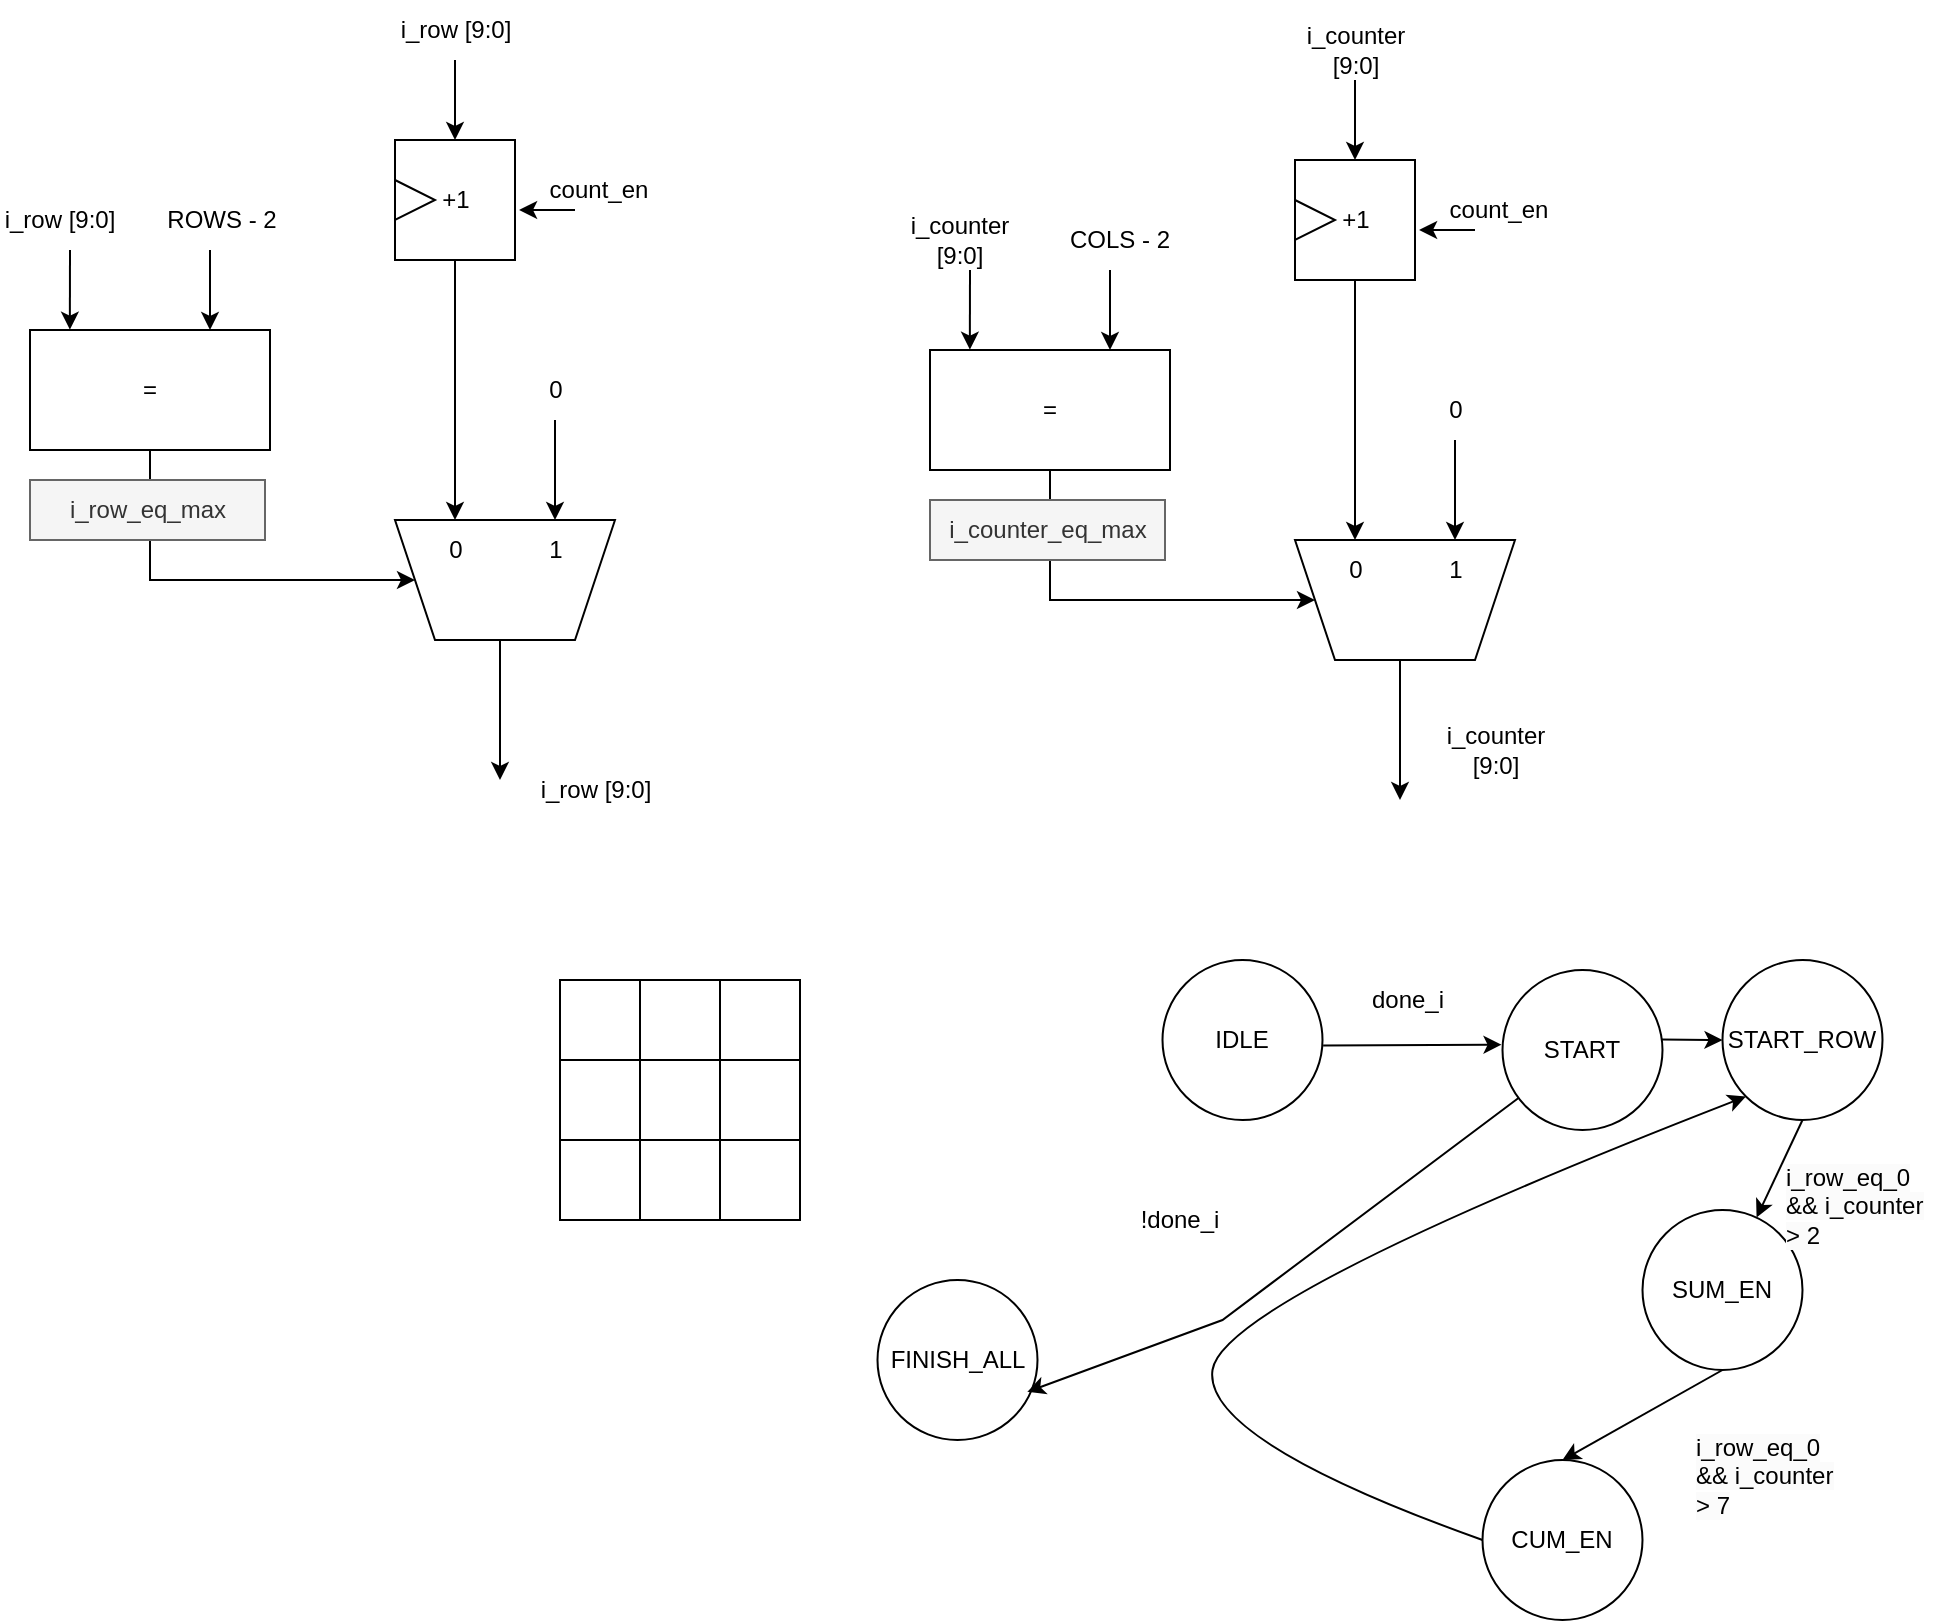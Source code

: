 <mxfile version="26.0.3">
  <diagram name="Page-1" id="4kEPfgqW-0Mosg0hXnUj">
    <mxGraphModel dx="2537" dy="1931" grid="1" gridSize="10" guides="1" tooltips="1" connect="1" arrows="1" fold="1" page="1" pageScale="1" pageWidth="850" pageHeight="1100" math="0" shadow="0">
      <root>
        <mxCell id="0" />
        <mxCell id="1" parent="0" />
        <mxCell id="Ab2rAUgQnM5hvADi2GFk-1" value="" style="rounded=0;whiteSpace=wrap;html=1;" vertex="1" parent="1">
          <mxGeometry x="80" y="360" width="40" height="40" as="geometry" />
        </mxCell>
        <mxCell id="Ab2rAUgQnM5hvADi2GFk-2" value="" style="rounded=0;whiteSpace=wrap;html=1;" vertex="1" parent="1">
          <mxGeometry x="80" y="400" width="40" height="40" as="geometry" />
        </mxCell>
        <mxCell id="Ab2rAUgQnM5hvADi2GFk-3" value="" style="rounded=0;whiteSpace=wrap;html=1;" vertex="1" parent="1">
          <mxGeometry x="80" y="440" width="40" height="40" as="geometry" />
        </mxCell>
        <mxCell id="Ab2rAUgQnM5hvADi2GFk-4" value="" style="rounded=0;whiteSpace=wrap;html=1;" vertex="1" parent="1">
          <mxGeometry x="120" y="360" width="40" height="40" as="geometry" />
        </mxCell>
        <mxCell id="Ab2rAUgQnM5hvADi2GFk-5" value="" style="rounded=0;whiteSpace=wrap;html=1;" vertex="1" parent="1">
          <mxGeometry x="120" y="400" width="40" height="40" as="geometry" />
        </mxCell>
        <mxCell id="Ab2rAUgQnM5hvADi2GFk-6" value="" style="rounded=0;whiteSpace=wrap;html=1;" vertex="1" parent="1">
          <mxGeometry x="120" y="440" width="40" height="40" as="geometry" />
        </mxCell>
        <mxCell id="Ab2rAUgQnM5hvADi2GFk-7" value="" style="rounded=0;whiteSpace=wrap;html=1;" vertex="1" parent="1">
          <mxGeometry x="160" y="360" width="40" height="40" as="geometry" />
        </mxCell>
        <mxCell id="Ab2rAUgQnM5hvADi2GFk-8" value="" style="rounded=0;whiteSpace=wrap;html=1;" vertex="1" parent="1">
          <mxGeometry x="160" y="400" width="40" height="40" as="geometry" />
        </mxCell>
        <mxCell id="Ab2rAUgQnM5hvADi2GFk-9" value="" style="rounded=0;whiteSpace=wrap;html=1;" vertex="1" parent="1">
          <mxGeometry x="160" y="440" width="40" height="40" as="geometry" />
        </mxCell>
        <mxCell id="Ab2rAUgQnM5hvADi2GFk-10" value="=" style="rounded=0;whiteSpace=wrap;html=1;" vertex="1" parent="1">
          <mxGeometry x="265" y="45" width="120" height="60" as="geometry" />
        </mxCell>
        <mxCell id="Ab2rAUgQnM5hvADi2GFk-11" value="" style="endArrow=classic;html=1;rounded=0;entryX=0.166;entryY=-0.003;entryDx=0;entryDy=0;entryPerimeter=0;" edge="1" parent="1" target="Ab2rAUgQnM5hvADi2GFk-10">
          <mxGeometry width="50" height="50" relative="1" as="geometry">
            <mxPoint x="285" y="5" as="sourcePoint" />
            <mxPoint x="295" y="-35" as="targetPoint" />
          </mxGeometry>
        </mxCell>
        <mxCell id="Ab2rAUgQnM5hvADi2GFk-12" value="" style="endArrow=classic;html=1;rounded=0;entryX=0.166;entryY=-0.003;entryDx=0;entryDy=0;entryPerimeter=0;" edge="1" parent="1">
          <mxGeometry width="50" height="50" relative="1" as="geometry">
            <mxPoint x="355" y="5" as="sourcePoint" />
            <mxPoint x="355" y="45" as="targetPoint" />
          </mxGeometry>
        </mxCell>
        <mxCell id="Ab2rAUgQnM5hvADi2GFk-13" value="" style="endArrow=classic;html=1;rounded=0;exitX=0.5;exitY=1;exitDx=0;exitDy=0;entryX=1;entryY=0.5;entryDx=0;entryDy=0;" edge="1" parent="1" source="Ab2rAUgQnM5hvADi2GFk-10" target="Ab2rAUgQnM5hvADi2GFk-14">
          <mxGeometry width="50" height="50" relative="1" as="geometry">
            <mxPoint x="357.5" y="170" as="sourcePoint" />
            <mxPoint x="367.5" y="160" as="targetPoint" />
            <Array as="points">
              <mxPoint x="325" y="170" />
            </Array>
          </mxGeometry>
        </mxCell>
        <mxCell id="Ab2rAUgQnM5hvADi2GFk-14" value="" style="shape=trapezoid;perimeter=trapezoidPerimeter;whiteSpace=wrap;html=1;fixedSize=1;rotation=180;" vertex="1" parent="1">
          <mxGeometry x="447.5" y="140" width="110" height="60" as="geometry" />
        </mxCell>
        <mxCell id="Ab2rAUgQnM5hvADi2GFk-15" value="0" style="text;html=1;align=center;verticalAlign=middle;whiteSpace=wrap;rounded=0;" vertex="1" parent="1">
          <mxGeometry x="447.5" y="140" width="60" height="30" as="geometry" />
        </mxCell>
        <mxCell id="Ab2rAUgQnM5hvADi2GFk-16" value="1" style="text;html=1;align=center;verticalAlign=middle;whiteSpace=wrap;rounded=0;" vertex="1" parent="1">
          <mxGeometry x="497.5" y="140" width="60" height="30" as="geometry" />
        </mxCell>
        <mxCell id="Ab2rAUgQnM5hvADi2GFk-17" value="" style="endArrow=classic;html=1;rounded=0;entryX=0.5;entryY=0;entryDx=0;entryDy=0;" edge="1" parent="1" target="Ab2rAUgQnM5hvADi2GFk-16">
          <mxGeometry width="50" height="50" relative="1" as="geometry">
            <mxPoint x="527.5" y="90" as="sourcePoint" />
            <mxPoint x="597.5" y="55" as="targetPoint" />
          </mxGeometry>
        </mxCell>
        <mxCell id="Ab2rAUgQnM5hvADi2GFk-18" value="" style="endArrow=classic;html=1;rounded=0;entryX=0.5;entryY=0;entryDx=0;entryDy=0;exitX=0.5;exitY=1;exitDx=0;exitDy=0;" edge="1" parent="1" source="Ab2rAUgQnM5hvADi2GFk-20" target="Ab2rAUgQnM5hvADi2GFk-15">
          <mxGeometry width="50" height="50" relative="1" as="geometry">
            <mxPoint x="467.5" y="10" as="sourcePoint" />
            <mxPoint x="492.5" y="20" as="targetPoint" />
          </mxGeometry>
        </mxCell>
        <mxCell id="Ab2rAUgQnM5hvADi2GFk-19" value="0" style="text;html=1;align=center;verticalAlign=middle;whiteSpace=wrap;rounded=0;" vertex="1" parent="1">
          <mxGeometry x="497.5" y="60" width="60" height="30" as="geometry" />
        </mxCell>
        <mxCell id="Ab2rAUgQnM5hvADi2GFk-20" value="+1" style="rounded=0;whiteSpace=wrap;html=1;" vertex="1" parent="1">
          <mxGeometry x="447.5" y="-50" width="60" height="60" as="geometry" />
        </mxCell>
        <mxCell id="Ab2rAUgQnM5hvADi2GFk-21" value="" style="triangle;whiteSpace=wrap;html=1;" vertex="1" parent="1">
          <mxGeometry x="447.5" y="-30" width="20" height="20" as="geometry" />
        </mxCell>
        <mxCell id="Ab2rAUgQnM5hvADi2GFk-22" value="" style="endArrow=classic;html=1;rounded=0;entryX=1.034;entryY=0.583;entryDx=0;entryDy=0;entryPerimeter=0;" edge="1" parent="1" target="Ab2rAUgQnM5hvADi2GFk-20">
          <mxGeometry width="50" height="50" relative="1" as="geometry">
            <mxPoint x="537.5" y="-15" as="sourcePoint" />
            <mxPoint x="587.5" y="-20" as="targetPoint" />
          </mxGeometry>
        </mxCell>
        <mxCell id="Ab2rAUgQnM5hvADi2GFk-23" value="count_en" style="text;html=1;align=center;verticalAlign=middle;whiteSpace=wrap;rounded=0;" vertex="1" parent="1">
          <mxGeometry x="517.5" y="-40" width="62.5" height="30" as="geometry" />
        </mxCell>
        <mxCell id="Ab2rAUgQnM5hvADi2GFk-24" value="" style="endArrow=classic;html=1;rounded=0;entryX=0.166;entryY=-0.003;entryDx=0;entryDy=0;entryPerimeter=0;" edge="1" parent="1">
          <mxGeometry width="50" height="50" relative="1" as="geometry">
            <mxPoint x="477.5" y="-90" as="sourcePoint" />
            <mxPoint x="477.5" y="-50" as="targetPoint" />
          </mxGeometry>
        </mxCell>
        <mxCell id="Ab2rAUgQnM5hvADi2GFk-25" value="i_counter [9:0]" style="text;html=1;align=center;verticalAlign=middle;whiteSpace=wrap;rounded=0;" vertex="1" parent="1">
          <mxGeometry x="447.5" y="-120" width="60" height="30" as="geometry" />
        </mxCell>
        <mxCell id="Ab2rAUgQnM5hvADi2GFk-26" value="i_counter [9:0]" style="text;html=1;align=center;verticalAlign=middle;whiteSpace=wrap;rounded=0;" vertex="1" parent="1">
          <mxGeometry x="250" y="-25" width="60" height="30" as="geometry" />
        </mxCell>
        <mxCell id="Ab2rAUgQnM5hvADi2GFk-27" value="i_counter [9:0]" style="text;html=1;align=center;verticalAlign=middle;whiteSpace=wrap;rounded=0;" vertex="1" parent="1">
          <mxGeometry x="517.5" y="230" width="60" height="30" as="geometry" />
        </mxCell>
        <mxCell id="Ab2rAUgQnM5hvADi2GFk-28" value="COLS - 2" style="text;html=1;align=center;verticalAlign=middle;whiteSpace=wrap;rounded=0;" vertex="1" parent="1">
          <mxGeometry x="330" y="-25" width="60" height="30" as="geometry" />
        </mxCell>
        <mxCell id="Ab2rAUgQnM5hvADi2GFk-29" value="i_counter_eq_max" style="text;html=1;align=center;verticalAlign=middle;whiteSpace=wrap;rounded=0;fillColor=#f5f5f5;fontColor=#333333;strokeColor=#666666;" vertex="1" parent="1">
          <mxGeometry x="265" y="120" width="117.5" height="30" as="geometry" />
        </mxCell>
        <mxCell id="Ab2rAUgQnM5hvADi2GFk-30" value="" style="endArrow=classic;html=1;rounded=0;" edge="1" parent="1">
          <mxGeometry width="50" height="50" relative="1" as="geometry">
            <mxPoint x="500" y="200" as="sourcePoint" />
            <mxPoint x="500" y="270" as="targetPoint" />
          </mxGeometry>
        </mxCell>
        <mxCell id="Ab2rAUgQnM5hvADi2GFk-31" value="=" style="rounded=0;whiteSpace=wrap;html=1;" vertex="1" parent="1">
          <mxGeometry x="-185" y="35" width="120" height="60" as="geometry" />
        </mxCell>
        <mxCell id="Ab2rAUgQnM5hvADi2GFk-32" value="" style="endArrow=classic;html=1;rounded=0;entryX=0.166;entryY=-0.003;entryDx=0;entryDy=0;entryPerimeter=0;" edge="1" parent="1" target="Ab2rAUgQnM5hvADi2GFk-31">
          <mxGeometry width="50" height="50" relative="1" as="geometry">
            <mxPoint x="-165" y="-5" as="sourcePoint" />
            <mxPoint x="-155" y="-45" as="targetPoint" />
          </mxGeometry>
        </mxCell>
        <mxCell id="Ab2rAUgQnM5hvADi2GFk-33" value="" style="endArrow=classic;html=1;rounded=0;entryX=0.166;entryY=-0.003;entryDx=0;entryDy=0;entryPerimeter=0;" edge="1" parent="1">
          <mxGeometry width="50" height="50" relative="1" as="geometry">
            <mxPoint x="-95" y="-5" as="sourcePoint" />
            <mxPoint x="-95" y="35" as="targetPoint" />
          </mxGeometry>
        </mxCell>
        <mxCell id="Ab2rAUgQnM5hvADi2GFk-34" value="" style="endArrow=classic;html=1;rounded=0;exitX=0.5;exitY=1;exitDx=0;exitDy=0;entryX=1;entryY=0.5;entryDx=0;entryDy=0;" edge="1" parent="1" source="Ab2rAUgQnM5hvADi2GFk-31" target="Ab2rAUgQnM5hvADi2GFk-35">
          <mxGeometry width="50" height="50" relative="1" as="geometry">
            <mxPoint x="-92.5" y="160" as="sourcePoint" />
            <mxPoint x="-82.5" y="150" as="targetPoint" />
            <Array as="points">
              <mxPoint x="-125" y="160" />
            </Array>
          </mxGeometry>
        </mxCell>
        <mxCell id="Ab2rAUgQnM5hvADi2GFk-35" value="" style="shape=trapezoid;perimeter=trapezoidPerimeter;whiteSpace=wrap;html=1;fixedSize=1;rotation=180;" vertex="1" parent="1">
          <mxGeometry x="-2.5" y="130" width="110" height="60" as="geometry" />
        </mxCell>
        <mxCell id="Ab2rAUgQnM5hvADi2GFk-36" value="0" style="text;html=1;align=center;verticalAlign=middle;whiteSpace=wrap;rounded=0;" vertex="1" parent="1">
          <mxGeometry x="-2.5" y="130" width="60" height="30" as="geometry" />
        </mxCell>
        <mxCell id="Ab2rAUgQnM5hvADi2GFk-37" value="1" style="text;html=1;align=center;verticalAlign=middle;whiteSpace=wrap;rounded=0;" vertex="1" parent="1">
          <mxGeometry x="47.5" y="130" width="60" height="30" as="geometry" />
        </mxCell>
        <mxCell id="Ab2rAUgQnM5hvADi2GFk-38" value="" style="endArrow=classic;html=1;rounded=0;entryX=0.5;entryY=0;entryDx=0;entryDy=0;" edge="1" parent="1" target="Ab2rAUgQnM5hvADi2GFk-37">
          <mxGeometry width="50" height="50" relative="1" as="geometry">
            <mxPoint x="77.5" y="80" as="sourcePoint" />
            <mxPoint x="147.5" y="45" as="targetPoint" />
          </mxGeometry>
        </mxCell>
        <mxCell id="Ab2rAUgQnM5hvADi2GFk-39" value="" style="endArrow=classic;html=1;rounded=0;entryX=0.5;entryY=0;entryDx=0;entryDy=0;exitX=0.5;exitY=1;exitDx=0;exitDy=0;" edge="1" parent="1" source="Ab2rAUgQnM5hvADi2GFk-41" target="Ab2rAUgQnM5hvADi2GFk-36">
          <mxGeometry width="50" height="50" relative="1" as="geometry">
            <mxPoint x="17.5" as="sourcePoint" />
            <mxPoint x="42.5" y="10" as="targetPoint" />
          </mxGeometry>
        </mxCell>
        <mxCell id="Ab2rAUgQnM5hvADi2GFk-40" value="0" style="text;html=1;align=center;verticalAlign=middle;whiteSpace=wrap;rounded=0;" vertex="1" parent="1">
          <mxGeometry x="47.5" y="50" width="60" height="30" as="geometry" />
        </mxCell>
        <mxCell id="Ab2rAUgQnM5hvADi2GFk-41" value="+1" style="rounded=0;whiteSpace=wrap;html=1;" vertex="1" parent="1">
          <mxGeometry x="-2.5" y="-60" width="60" height="60" as="geometry" />
        </mxCell>
        <mxCell id="Ab2rAUgQnM5hvADi2GFk-42" value="" style="triangle;whiteSpace=wrap;html=1;" vertex="1" parent="1">
          <mxGeometry x="-2.5" y="-40" width="20" height="20" as="geometry" />
        </mxCell>
        <mxCell id="Ab2rAUgQnM5hvADi2GFk-43" value="" style="endArrow=classic;html=1;rounded=0;entryX=1.034;entryY=0.583;entryDx=0;entryDy=0;entryPerimeter=0;" edge="1" parent="1" target="Ab2rAUgQnM5hvADi2GFk-41">
          <mxGeometry width="50" height="50" relative="1" as="geometry">
            <mxPoint x="87.5" y="-25" as="sourcePoint" />
            <mxPoint x="137.5" y="-30" as="targetPoint" />
          </mxGeometry>
        </mxCell>
        <mxCell id="Ab2rAUgQnM5hvADi2GFk-44" value="count_en" style="text;html=1;align=center;verticalAlign=middle;whiteSpace=wrap;rounded=0;" vertex="1" parent="1">
          <mxGeometry x="67.5" y="-50" width="62.5" height="30" as="geometry" />
        </mxCell>
        <mxCell id="Ab2rAUgQnM5hvADi2GFk-45" value="" style="endArrow=classic;html=1;rounded=0;entryX=0.166;entryY=-0.003;entryDx=0;entryDy=0;entryPerimeter=0;" edge="1" parent="1">
          <mxGeometry width="50" height="50" relative="1" as="geometry">
            <mxPoint x="27.5" y="-100" as="sourcePoint" />
            <mxPoint x="27.5" y="-60" as="targetPoint" />
          </mxGeometry>
        </mxCell>
        <mxCell id="Ab2rAUgQnM5hvADi2GFk-46" value="i_row [9:0]" style="text;html=1;align=center;verticalAlign=middle;whiteSpace=wrap;rounded=0;" vertex="1" parent="1">
          <mxGeometry x="-2.5" y="-130" width="60" height="30" as="geometry" />
        </mxCell>
        <mxCell id="Ab2rAUgQnM5hvADi2GFk-49" value="ROWS - 2" style="text;html=1;align=center;verticalAlign=middle;whiteSpace=wrap;rounded=0;" vertex="1" parent="1">
          <mxGeometry x="-119" y="-35" width="60" height="30" as="geometry" />
        </mxCell>
        <mxCell id="Ab2rAUgQnM5hvADi2GFk-50" value="i_row_eq_max" style="text;html=1;align=center;verticalAlign=middle;whiteSpace=wrap;rounded=0;fillColor=#f5f5f5;fontColor=#333333;strokeColor=#666666;" vertex="1" parent="1">
          <mxGeometry x="-185" y="110" width="117.5" height="30" as="geometry" />
        </mxCell>
        <mxCell id="Ab2rAUgQnM5hvADi2GFk-51" value="" style="endArrow=classic;html=1;rounded=0;" edge="1" parent="1">
          <mxGeometry width="50" height="50" relative="1" as="geometry">
            <mxPoint x="50" y="190" as="sourcePoint" />
            <mxPoint x="50" y="260" as="targetPoint" />
          </mxGeometry>
        </mxCell>
        <mxCell id="Ab2rAUgQnM5hvADi2GFk-52" value="i_row [9:0]" style="text;html=1;align=center;verticalAlign=middle;whiteSpace=wrap;rounded=0;" vertex="1" parent="1">
          <mxGeometry x="-200" y="-35" width="60" height="30" as="geometry" />
        </mxCell>
        <mxCell id="Ab2rAUgQnM5hvADi2GFk-53" value="i_row [9:0]" style="text;html=1;align=center;verticalAlign=middle;whiteSpace=wrap;rounded=0;" vertex="1" parent="1">
          <mxGeometry x="67.5" y="250" width="60" height="30" as="geometry" />
        </mxCell>
        <mxCell id="Ab2rAUgQnM5hvADi2GFk-54" value="IDLE" style="ellipse;whiteSpace=wrap;html=1;aspect=fixed;" vertex="1" parent="1">
          <mxGeometry x="381.25" y="350" width="80" height="80" as="geometry" />
        </mxCell>
        <mxCell id="Ab2rAUgQnM5hvADi2GFk-55" value="" style="endArrow=classic;html=1;rounded=0;exitX=1.004;exitY=0.534;exitDx=0;exitDy=0;exitPerimeter=0;entryX=-0.006;entryY=0.467;entryDx=0;entryDy=0;entryPerimeter=0;" edge="1" parent="1" source="Ab2rAUgQnM5hvADi2GFk-54" target="Ab2rAUgQnM5hvADi2GFk-56">
          <mxGeometry width="50" height="50" relative="1" as="geometry">
            <mxPoint x="501.25" y="400" as="sourcePoint" />
            <mxPoint x="551.25" y="390" as="targetPoint" />
          </mxGeometry>
        </mxCell>
        <mxCell id="Ab2rAUgQnM5hvADi2GFk-56" value="START" style="ellipse;whiteSpace=wrap;html=1;aspect=fixed;" vertex="1" parent="1">
          <mxGeometry x="551.25" y="355" width="80" height="80" as="geometry" />
        </mxCell>
        <mxCell id="Ab2rAUgQnM5hvADi2GFk-57" value="done_i" style="text;html=1;align=center;verticalAlign=middle;whiteSpace=wrap;rounded=0;" vertex="1" parent="1">
          <mxGeometry x="455" y="355" width="97.5" height="30" as="geometry" />
        </mxCell>
        <mxCell id="Ab2rAUgQnM5hvADi2GFk-58" value="" style="endArrow=classic;html=1;rounded=0;exitX=0.5;exitY=1;exitDx=0;exitDy=0;" edge="1" parent="1" source="Ab2rAUgQnM5hvADi2GFk-68" target="Ab2rAUgQnM5hvADi2GFk-59">
          <mxGeometry width="50" height="50" relative="1" as="geometry">
            <mxPoint x="590.25" y="429" as="sourcePoint" />
            <mxPoint x="591.25" y="480" as="targetPoint" />
          </mxGeometry>
        </mxCell>
        <mxCell id="Ab2rAUgQnM5hvADi2GFk-59" value="SUM_EN" style="ellipse;whiteSpace=wrap;html=1;aspect=fixed;direction=south;" vertex="1" parent="1">
          <mxGeometry x="621.25" y="475" width="80" height="80" as="geometry" />
        </mxCell>
        <mxCell id="Ab2rAUgQnM5hvADi2GFk-60" value="CUM_EN" style="ellipse;whiteSpace=wrap;html=1;aspect=fixed;" vertex="1" parent="1">
          <mxGeometry x="541.25" y="600" width="80" height="80" as="geometry" />
        </mxCell>
        <mxCell id="Ab2rAUgQnM5hvADi2GFk-61" value="FINISH_ALL" style="ellipse;whiteSpace=wrap;html=1;aspect=fixed;" vertex="1" parent="1">
          <mxGeometry x="238.75" y="510" width="80" height="80" as="geometry" />
        </mxCell>
        <mxCell id="Ab2rAUgQnM5hvADi2GFk-62" value="&lt;span style=&quot;color: rgb(0, 0, 0); font-family: Helvetica; font-size: 12px; font-style: normal; font-variant-ligatures: normal; font-variant-caps: normal; font-weight: 400; letter-spacing: normal; orphans: 2; text-align: center; text-indent: 0px; text-transform: none; widows: 2; word-spacing: 0px; -webkit-text-stroke-width: 0px; white-space: normal; background-color: rgb(251, 251, 251); text-decoration-thickness: initial; text-decoration-style: initial; text-decoration-color: initial; display: inline !important; float: none;&quot;&gt;i_row_eq_0 &amp;amp;&amp;amp; i_counter &amp;gt; 2&lt;/span&gt;" style="text;whiteSpace=wrap;html=1;" vertex="1" parent="1">
          <mxGeometry x="691.25" y="445" width="75" height="30" as="geometry" />
        </mxCell>
        <mxCell id="Ab2rAUgQnM5hvADi2GFk-63" value="" style="endArrow=classic;html=1;rounded=0;exitX=1;exitY=0.5;exitDx=0;exitDy=0;entryX=0.5;entryY=0;entryDx=0;entryDy=0;" edge="1" parent="1" source="Ab2rAUgQnM5hvADi2GFk-59" target="Ab2rAUgQnM5hvADi2GFk-60">
          <mxGeometry width="50" height="50" relative="1" as="geometry">
            <mxPoint x="641.25" y="590" as="sourcePoint" />
            <mxPoint x="691.25" y="540" as="targetPoint" />
          </mxGeometry>
        </mxCell>
        <mxCell id="Ab2rAUgQnM5hvADi2GFk-64" value="&lt;span style=&quot;color: rgb(0, 0, 0); font-family: Helvetica; font-size: 12px; font-style: normal; font-variant-ligatures: normal; font-variant-caps: normal; font-weight: 400; letter-spacing: normal; orphans: 2; text-align: center; text-indent: 0px; text-transform: none; widows: 2; word-spacing: 0px; -webkit-text-stroke-width: 0px; white-space: normal; background-color: rgb(251, 251, 251); text-decoration-thickness: initial; text-decoration-style: initial; text-decoration-color: initial; display: inline !important; float: none;&quot;&gt;i_row_eq_0 &amp;amp;&amp;amp; i_counter &amp;gt; 7&lt;/span&gt;" style="text;whiteSpace=wrap;html=1;" vertex="1" parent="1">
          <mxGeometry x="646.25" y="580" width="75" height="30" as="geometry" />
        </mxCell>
        <mxCell id="Ab2rAUgQnM5hvADi2GFk-65" value="" style="endArrow=classic;html=1;rounded=0;entryX=0.936;entryY=0.699;entryDx=0;entryDy=0;entryPerimeter=0;" edge="1" parent="1" source="Ab2rAUgQnM5hvADi2GFk-56" target="Ab2rAUgQnM5hvADi2GFk-61">
          <mxGeometry width="50" height="50" relative="1" as="geometry">
            <mxPoint x="401.29" y="670.0" as="sourcePoint" />
            <mxPoint x="721.25" y="560" as="targetPoint" />
            <Array as="points">
              <mxPoint x="411.25" y="530" />
            </Array>
          </mxGeometry>
        </mxCell>
        <mxCell id="Ab2rAUgQnM5hvADi2GFk-66" value="!done_i" style="text;html=1;align=center;verticalAlign=middle;whiteSpace=wrap;rounded=0;" vertex="1" parent="1">
          <mxGeometry x="341.25" y="465" width="97.5" height="30" as="geometry" />
        </mxCell>
        <mxCell id="Ab2rAUgQnM5hvADi2GFk-67" value="" style="curved=1;endArrow=classic;html=1;rounded=0;exitX=0;exitY=0.5;exitDx=0;exitDy=0;entryX=0;entryY=1;entryDx=0;entryDy=0;" edge="1" parent="1" source="Ab2rAUgQnM5hvADi2GFk-60" target="Ab2rAUgQnM5hvADi2GFk-68">
          <mxGeometry width="50" height="50" relative="1" as="geometry">
            <mxPoint x="436.25" y="650.0" as="sourcePoint" />
            <mxPoint x="431.25" y="540" as="targetPoint" />
            <Array as="points">
              <mxPoint x="401.25" y="590" />
              <mxPoint x="411.25" y="520" />
            </Array>
          </mxGeometry>
        </mxCell>
        <mxCell id="Ab2rAUgQnM5hvADi2GFk-68" value="START_ROW" style="ellipse;whiteSpace=wrap;html=1;aspect=fixed;" vertex="1" parent="1">
          <mxGeometry x="661.25" y="350" width="80" height="80" as="geometry" />
        </mxCell>
        <mxCell id="Ab2rAUgQnM5hvADi2GFk-69" value="" style="endArrow=classic;html=1;rounded=0;exitX=0.994;exitY=0.435;exitDx=0;exitDy=0;exitPerimeter=0;entryX=0;entryY=0.5;entryDx=0;entryDy=0;" edge="1" parent="1" source="Ab2rAUgQnM5hvADi2GFk-56" target="Ab2rAUgQnM5hvADi2GFk-68">
          <mxGeometry width="50" height="50" relative="1" as="geometry">
            <mxPoint x="711.25" y="500" as="sourcePoint" />
            <mxPoint x="761.25" y="450" as="targetPoint" />
          </mxGeometry>
        </mxCell>
      </root>
    </mxGraphModel>
  </diagram>
</mxfile>
